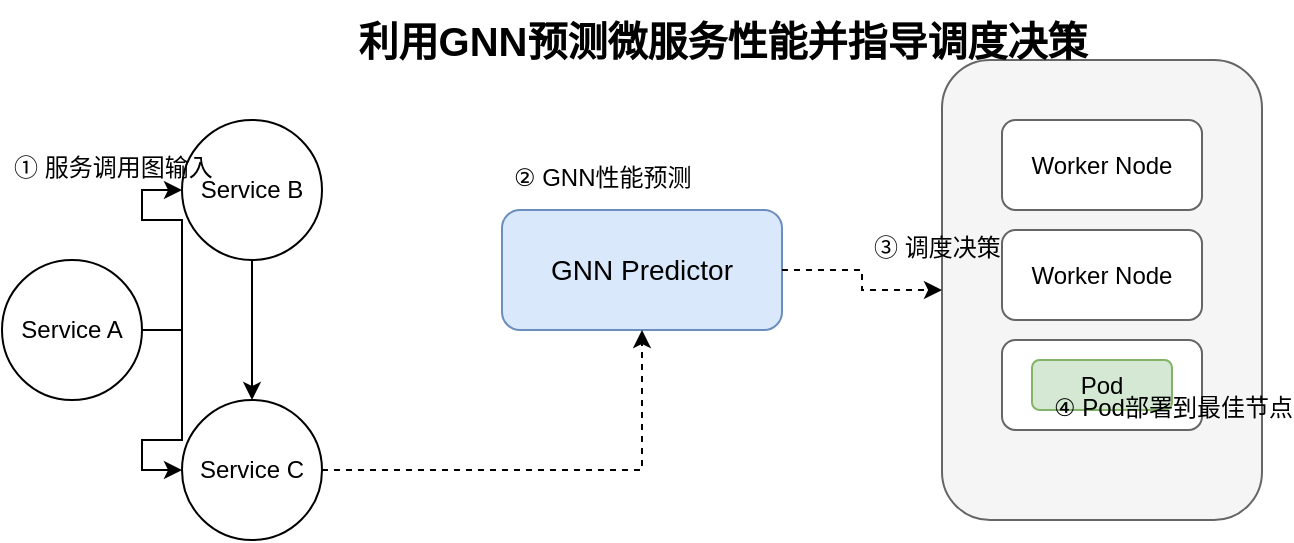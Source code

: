 <mxfile version="22.1.6" type="device">
  <diagram name="第 1 页" id="5f9Lc6oD-3k6J3N6WtV2">
    <mxGraphModel dx="1220" dy="730" grid="1" gridSize="10" guides="1" tooltips="1" connect="1" arrows="1" fold="1" page="1" pageScale="1" pageWidth="827" pageHeight="1169" math="0" shadow="0">
      <root>
        <mxCell id="0" />
        <mxCell id="1" parent="0" />
        
        <!-- Microservice Nodes -->
        <mxCell id="ms1" value="Service A" style="ellipse;whiteSpace=wrap;html=1;aspect=fixed;fontSize=12;" vertex="1" parent="1">
          <mxGeometry x="50" y="150" width="70" height="70" as="geometry" />
        </mxCell>
        <mxCell id="ms2" value="Service B" style="ellipse;whiteSpace=wrap;html=1;aspect=fixed;fontSize=12;" vertex="1" parent="1">
          <mxGeometry x="140" y="80" width="70" height="70" as="geometry" />
        </mxCell>
        <mxCell id="ms3" value="Service C" style="ellipse;whiteSpace=wrap;html=1;aspect=fixed;fontSize=12;" vertex="1" parent="1">
          <mxGeometry x="140" y="220" width="70" height="70" as="geometry" />
        </mxCell>
        
        <!-- Microservice Connections -->
        <mxCell id="c1" style="edgeStyle=orthogonalEdgeStyle;rounded=0;orthogonalLoop=1;jettySize=auto;html=1;endArrow=classic;endFill=1;strokeWidth=1;" edge="1" parent="1" source="ms1" target="ms2">
          <mxGeometry relative="1" as="geometry" />
        </mxCell>
        <mxCell id="c2" style="edgeStyle=orthogonalEdgeStyle;rounded=0;orthogonalLoop=1;jettySize=auto;html=1;endArrow=classic;endFill=1;strokeWidth=1;" edge="1" parent="1" source="ms1" target="ms3">
          <mxGeometry relative="1" as="geometry" />
        </mxCell>
        <mxCell id="c3" style="edgeStyle=orthogonalEdgeStyle;rounded=0;orthogonalLoop=1;jettySize=auto;html=1;endArrow=classic;endFill=1;strokeWidth=1;" edge="1" parent="1" source="ms2" target="ms3">
          <mxGeometry relative="1" as="geometry" />
        </mxCell>
        
        <!-- GNN Predictor -->
        <mxCell id="gnn" value="GNN Predictor" style="rounded=1;whiteSpace=wrap;html=1;fillColor=#dae8fc;strokeColor=#6c8ebf;fontSize=14;" vertex="1" parent="1">
          <mxGeometry x="300" y="125" width="140" height="60" as="geometry" />
        </mxCell>
        
        <!-- Arrow from Microservices to GNN -->
        <mxCell id="a1" style="edgeStyle=orthogonalEdgeStyle;rounded=0;orthogonalLoop=1;jettySize=auto;html=1;endArrow=classic;endFill=1;strokeWidth=1;dashed=1;" edge="1" parent="1" source="ms3" target="gnn">
          <mxGeometry relative="1" as="geometry">
            <mxPoint x="320" y="150" as="targetPoint" />
          </mxGeometry>
        </mxCell>
        
        <!-- K8s Cluster -->
        <mxCell id="k8s" value="K8s Cluster" style="rounded=1;whiteSpace=wrap;html=1;fillColor=#f5f5f5;strokeColor=#666666;fontSize=14;" vertex="1" parent="1">
          <mxGeometry x="520" y="50" width="160" height="230" as="geometry" />
        </mxCell>
        
        <!-- Worker Nodes -->
        <mxCell id="node1" value="Worker Node" style="rounded=1;whiteSpace=wrap;html=1;fillColor=#ffffff;strokeColor=#666666;" vertex="1" parent="1">
          <mxGeometry x="550" y="80" width="100" height="45" as="geometry" />
        </mxCell>
        <mxCell id="node2" value="Worker Node" style="rounded=1;whiteSpace=wrap;html=1;fillColor=#ffffff;strokeColor=#666666;" vertex="1" parent="1">
          <mxGeometry x="550" y="135" width="100" height="45" as="geometry" />
        </mxCell>
        <mxCell id="node3" value="Worker Node" style="rounded=1;whiteSpace=wrap;html=1;fillColor=#ffffff;strokeColor=#666666;" vertex="1" parent="1">
          <mxGeometry x="550" y="190" width="100" height="45" as="geometry" />
        </mxCell>
        
        <!-- Pod -->
        <mxCell id="pod" value="Pod" style="rounded=1;whiteSpace=wrap;html=1;fillColor=#d5e8d4;strokeColor=#82b366;fontSize=12;" vertex="1" parent="1">
          <mxGeometry x="565" y="200" width="70" height="25" as="geometry" />
        </mxCell>
        
        <!-- Arrow from GNN to K8s -->
        <mxCell id="a2" style="edgeStyle=orthogonalEdgeStyle;rounded=0;orthogonalLoop=1;jettySize=auto;html=1;endArrow=classic;endFill=1;strokeWidth=1;dashed=1;" edge="1" parent="1" source="gnn" target="k8s">
          <mxGeometry relative="1" as="geometry" />
        </mxCell>
        
        <!-- Legend -->
        <mxCell id="text1" value="利用GNN预测微服务性能并指导调度决策" style="text;html=1;strokeColor=none;fillColor=none;align=center;fontSize=20;fontStyle=1;verticalAlign=middle;spacingTop=10;" vertex="1" parent="1">
          <mxGeometry x="260" y="20" width="300" height="30" as="geometry" />
        </mxCell>
        <mxCell id="text2" value="① 服务调用图输入" style="text;html=1;strokeColor=none;fillColor=none;align=left;verticalAlign=top;spacingLeft=4;" vertex="1" parent="1">
          <mxGeometry x="50" y="90" width="120" height="20" as="geometry" />
        </mxCell>
        <mxCell id="text3" value="② GNN性能预测" style="text;html=1;strokeColor=none;fillColor=none;align=left;verticalAlign=top;spacingLeft=4;" vertex="1" parent="1">
          <mxGeometry x="300" y="95" width="120" height="20" as="geometry" />
        </mxCell>
        <mxCell id="text4" value="③ 调度决策" style="text;html=1;strokeColor=none;fillColor=none;align=left;verticalAlign=top;spacingLeft=4;" vertex="1" parent="1">
          <mxGeometry x="480" y="130" width="120" height="20" as="geometry" />
        </mxCell>
        <mxCell id="text5" value="④ Pod部署到最佳节点" style="text;html=1;strokeColor=none;fillColor=none;align=left;verticalAlign=top;spacingLeft=4;" vertex="1" parent="1">
          <mxGeometry x="570" y="210" width="120" height="20" as="geometry" />
        </mxCell>
      </root>
    </mxGraphModel>
  </diagram>
</mxfile>